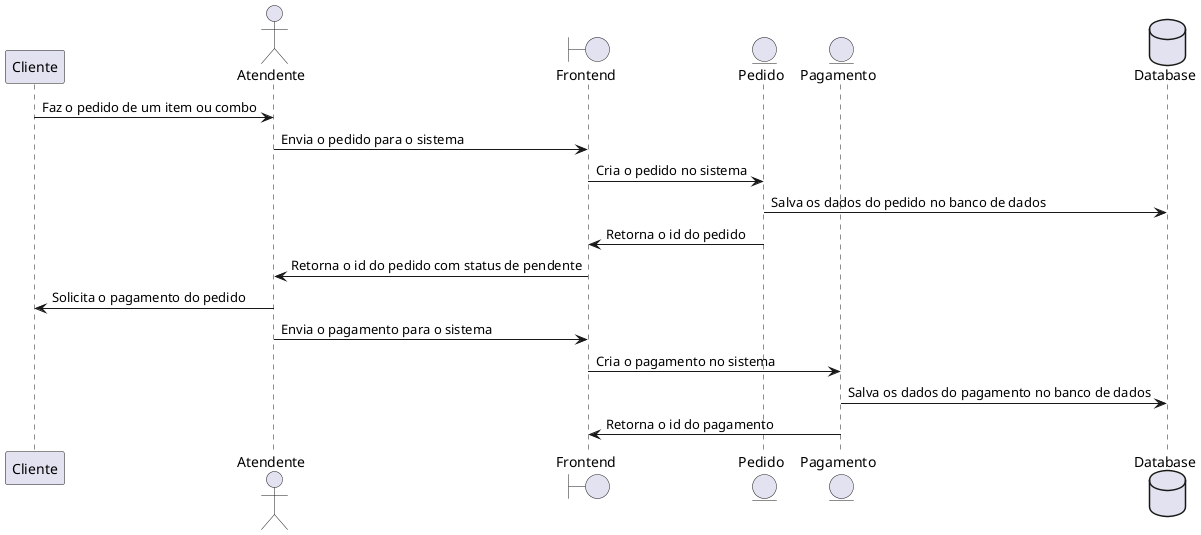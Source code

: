 @startuml
participant Cliente     as customer
actor       Atendente   as employee
boundary    Frontend    as system
entity      Pedido      as order
entity      Pagamento   as payment
database    Database    as db

customer -> employee : Faz o pedido de um item ou combo
employee -> system : Envia o pedido para o sistema
system -> order : Cria o pedido no sistema
order -> db : Salva os dados do pedido no banco de dados
order -> system : Retorna o id do pedido
system -> employee : Retorna o id do pedido com status de pendente
employee -> customer : Solicita o pagamento do pedido
employee -> system : Envia o pagamento para o sistema
system -> payment : Cria o pagamento no sistema
payment -> db : Salva os dados do pagamento no banco de dados
payment -> system : Retorna o id do pagamento
@enduml

